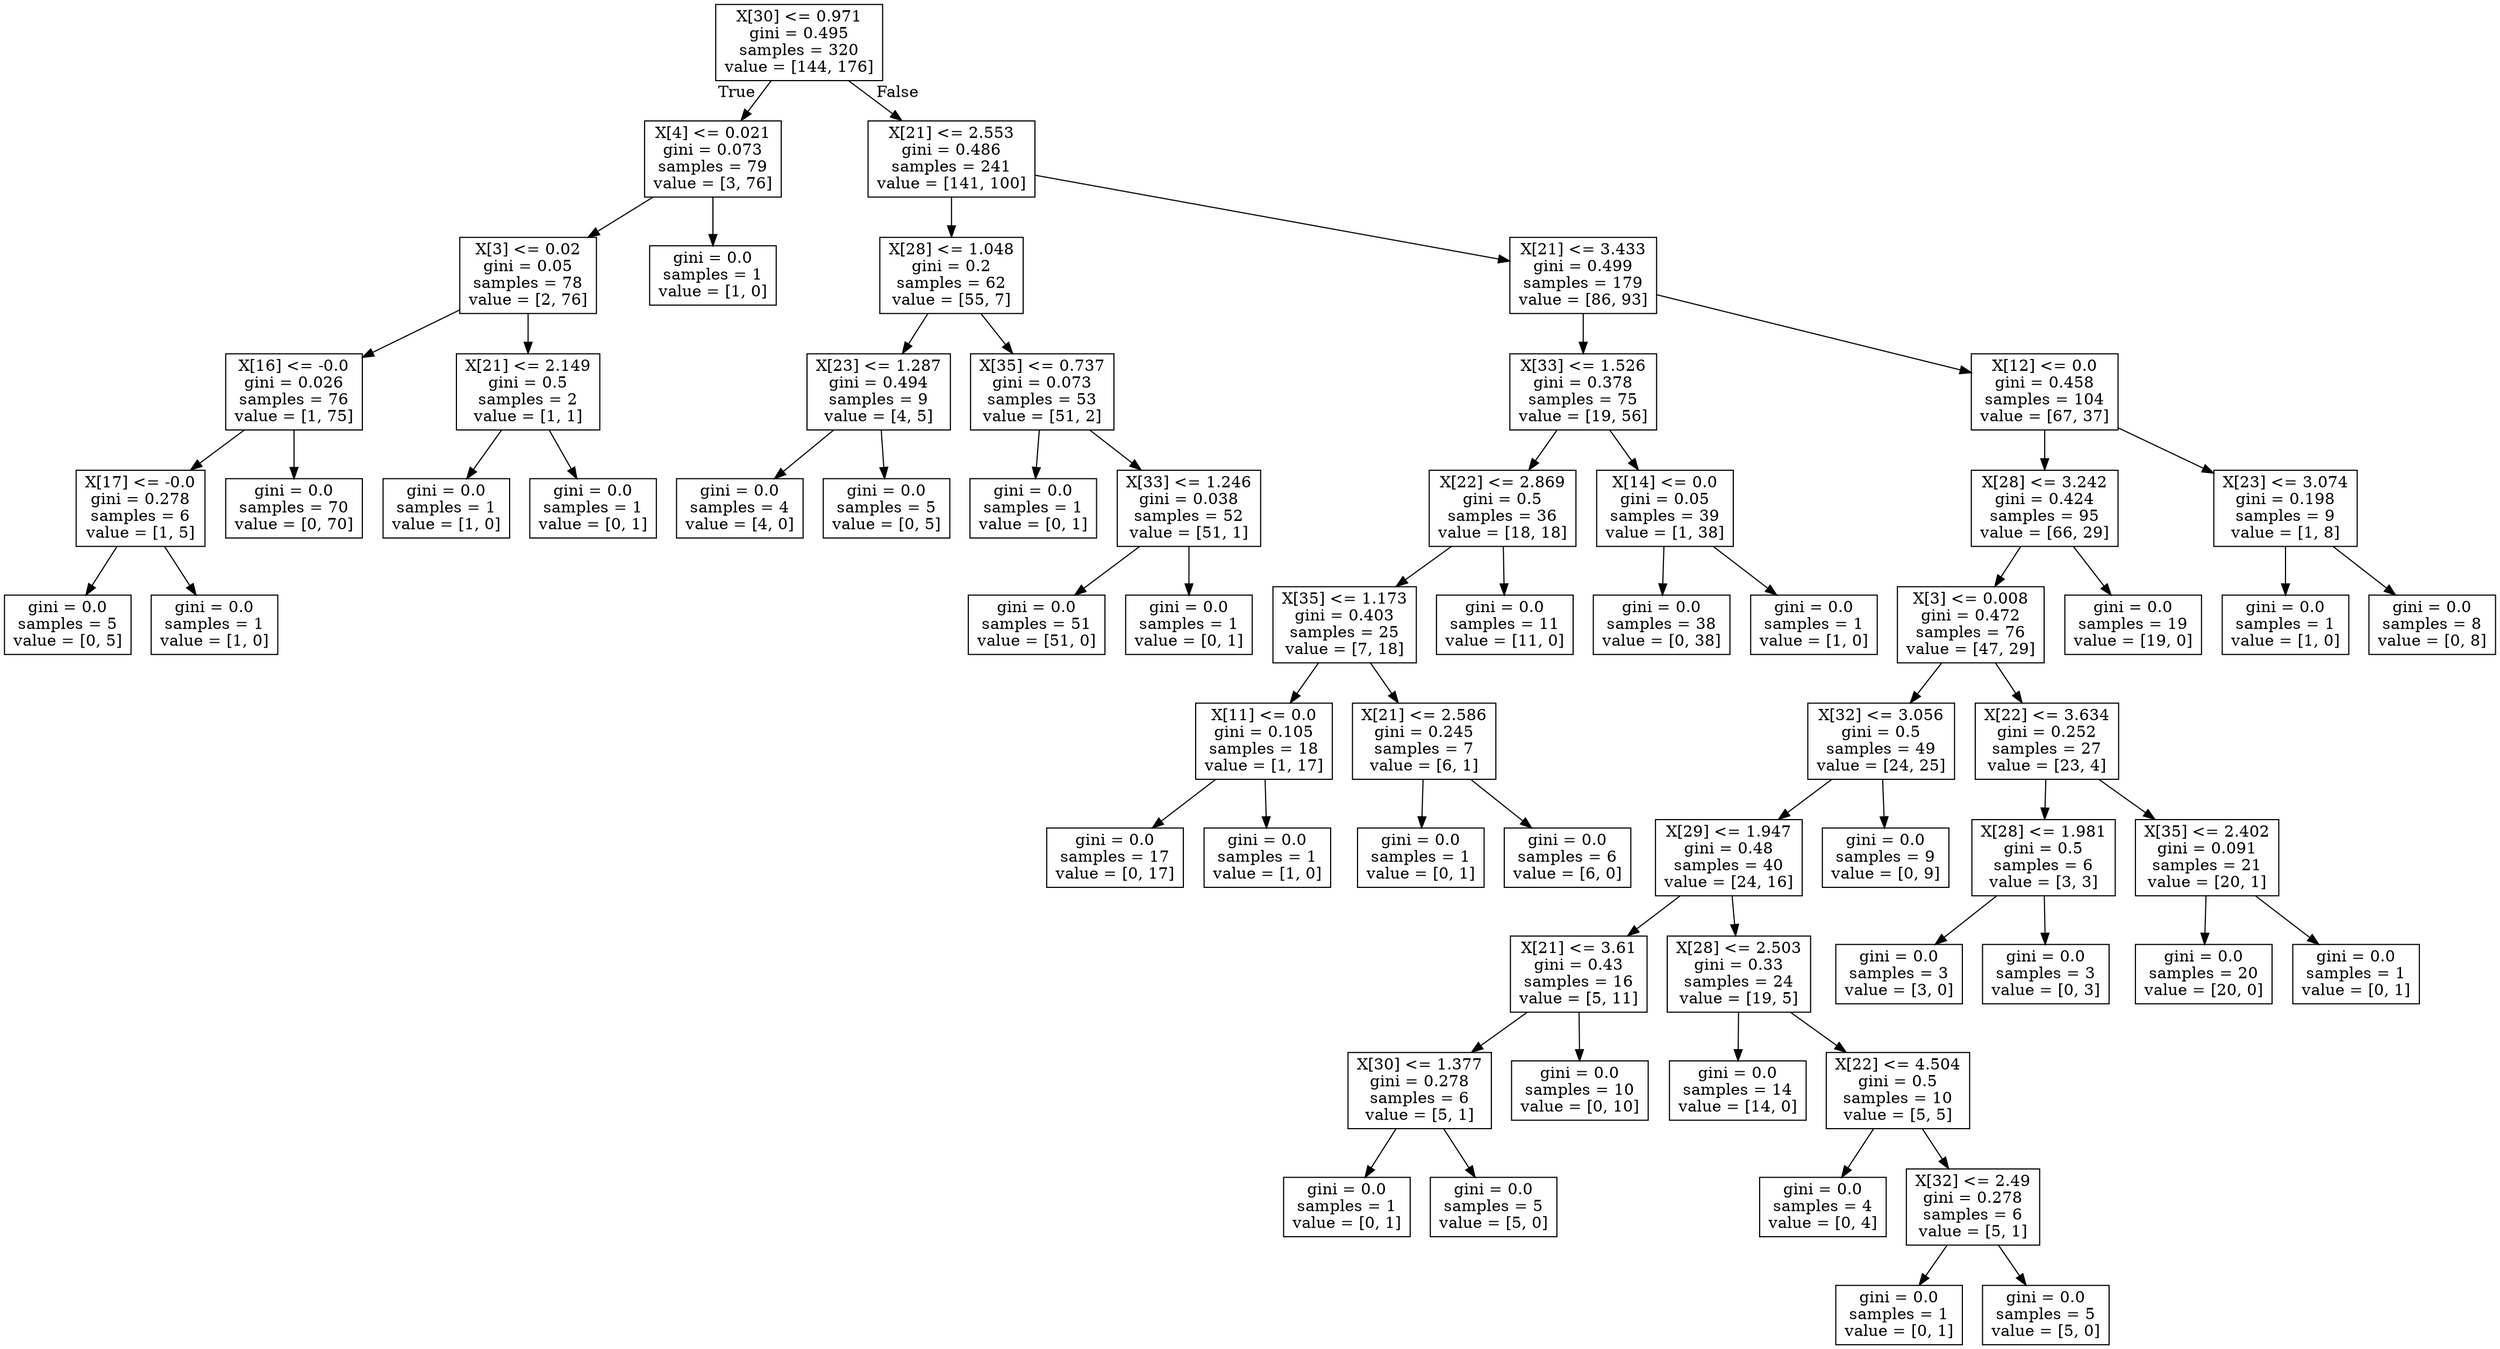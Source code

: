 digraph Tree {
node [shape=box] ;
0 [label="X[30] <= 0.971\ngini = 0.495\nsamples = 320\nvalue = [144, 176]"] ;
1 [label="X[4] <= 0.021\ngini = 0.073\nsamples = 79\nvalue = [3, 76]"] ;
0 -> 1 [labeldistance=2.5, labelangle=45, headlabel="True"] ;
2 [label="X[3] <= 0.02\ngini = 0.05\nsamples = 78\nvalue = [2, 76]"] ;
1 -> 2 ;
3 [label="X[16] <= -0.0\ngini = 0.026\nsamples = 76\nvalue = [1, 75]"] ;
2 -> 3 ;
4 [label="X[17] <= -0.0\ngini = 0.278\nsamples = 6\nvalue = [1, 5]"] ;
3 -> 4 ;
5 [label="gini = 0.0\nsamples = 5\nvalue = [0, 5]"] ;
4 -> 5 ;
6 [label="gini = 0.0\nsamples = 1\nvalue = [1, 0]"] ;
4 -> 6 ;
7 [label="gini = 0.0\nsamples = 70\nvalue = [0, 70]"] ;
3 -> 7 ;
8 [label="X[21] <= 2.149\ngini = 0.5\nsamples = 2\nvalue = [1, 1]"] ;
2 -> 8 ;
9 [label="gini = 0.0\nsamples = 1\nvalue = [1, 0]"] ;
8 -> 9 ;
10 [label="gini = 0.0\nsamples = 1\nvalue = [0, 1]"] ;
8 -> 10 ;
11 [label="gini = 0.0\nsamples = 1\nvalue = [1, 0]"] ;
1 -> 11 ;
12 [label="X[21] <= 2.553\ngini = 0.486\nsamples = 241\nvalue = [141, 100]"] ;
0 -> 12 [labeldistance=2.5, labelangle=-45, headlabel="False"] ;
13 [label="X[28] <= 1.048\ngini = 0.2\nsamples = 62\nvalue = [55, 7]"] ;
12 -> 13 ;
14 [label="X[23] <= 1.287\ngini = 0.494\nsamples = 9\nvalue = [4, 5]"] ;
13 -> 14 ;
15 [label="gini = 0.0\nsamples = 4\nvalue = [4, 0]"] ;
14 -> 15 ;
16 [label="gini = 0.0\nsamples = 5\nvalue = [0, 5]"] ;
14 -> 16 ;
17 [label="X[35] <= 0.737\ngini = 0.073\nsamples = 53\nvalue = [51, 2]"] ;
13 -> 17 ;
18 [label="gini = 0.0\nsamples = 1\nvalue = [0, 1]"] ;
17 -> 18 ;
19 [label="X[33] <= 1.246\ngini = 0.038\nsamples = 52\nvalue = [51, 1]"] ;
17 -> 19 ;
20 [label="gini = 0.0\nsamples = 51\nvalue = [51, 0]"] ;
19 -> 20 ;
21 [label="gini = 0.0\nsamples = 1\nvalue = [0, 1]"] ;
19 -> 21 ;
22 [label="X[21] <= 3.433\ngini = 0.499\nsamples = 179\nvalue = [86, 93]"] ;
12 -> 22 ;
23 [label="X[33] <= 1.526\ngini = 0.378\nsamples = 75\nvalue = [19, 56]"] ;
22 -> 23 ;
24 [label="X[22] <= 2.869\ngini = 0.5\nsamples = 36\nvalue = [18, 18]"] ;
23 -> 24 ;
25 [label="X[35] <= 1.173\ngini = 0.403\nsamples = 25\nvalue = [7, 18]"] ;
24 -> 25 ;
26 [label="X[11] <= 0.0\ngini = 0.105\nsamples = 18\nvalue = [1, 17]"] ;
25 -> 26 ;
27 [label="gini = 0.0\nsamples = 17\nvalue = [0, 17]"] ;
26 -> 27 ;
28 [label="gini = 0.0\nsamples = 1\nvalue = [1, 0]"] ;
26 -> 28 ;
29 [label="X[21] <= 2.586\ngini = 0.245\nsamples = 7\nvalue = [6, 1]"] ;
25 -> 29 ;
30 [label="gini = 0.0\nsamples = 1\nvalue = [0, 1]"] ;
29 -> 30 ;
31 [label="gini = 0.0\nsamples = 6\nvalue = [6, 0]"] ;
29 -> 31 ;
32 [label="gini = 0.0\nsamples = 11\nvalue = [11, 0]"] ;
24 -> 32 ;
33 [label="X[14] <= 0.0\ngini = 0.05\nsamples = 39\nvalue = [1, 38]"] ;
23 -> 33 ;
34 [label="gini = 0.0\nsamples = 38\nvalue = [0, 38]"] ;
33 -> 34 ;
35 [label="gini = 0.0\nsamples = 1\nvalue = [1, 0]"] ;
33 -> 35 ;
36 [label="X[12] <= 0.0\ngini = 0.458\nsamples = 104\nvalue = [67, 37]"] ;
22 -> 36 ;
37 [label="X[28] <= 3.242\ngini = 0.424\nsamples = 95\nvalue = [66, 29]"] ;
36 -> 37 ;
38 [label="X[3] <= 0.008\ngini = 0.472\nsamples = 76\nvalue = [47, 29]"] ;
37 -> 38 ;
39 [label="X[32] <= 3.056\ngini = 0.5\nsamples = 49\nvalue = [24, 25]"] ;
38 -> 39 ;
40 [label="X[29] <= 1.947\ngini = 0.48\nsamples = 40\nvalue = [24, 16]"] ;
39 -> 40 ;
41 [label="X[21] <= 3.61\ngini = 0.43\nsamples = 16\nvalue = [5, 11]"] ;
40 -> 41 ;
42 [label="X[30] <= 1.377\ngini = 0.278\nsamples = 6\nvalue = [5, 1]"] ;
41 -> 42 ;
43 [label="gini = 0.0\nsamples = 1\nvalue = [0, 1]"] ;
42 -> 43 ;
44 [label="gini = 0.0\nsamples = 5\nvalue = [5, 0]"] ;
42 -> 44 ;
45 [label="gini = 0.0\nsamples = 10\nvalue = [0, 10]"] ;
41 -> 45 ;
46 [label="X[28] <= 2.503\ngini = 0.33\nsamples = 24\nvalue = [19, 5]"] ;
40 -> 46 ;
47 [label="gini = 0.0\nsamples = 14\nvalue = [14, 0]"] ;
46 -> 47 ;
48 [label="X[22] <= 4.504\ngini = 0.5\nsamples = 10\nvalue = [5, 5]"] ;
46 -> 48 ;
49 [label="gini = 0.0\nsamples = 4\nvalue = [0, 4]"] ;
48 -> 49 ;
50 [label="X[32] <= 2.49\ngini = 0.278\nsamples = 6\nvalue = [5, 1]"] ;
48 -> 50 ;
51 [label="gini = 0.0\nsamples = 1\nvalue = [0, 1]"] ;
50 -> 51 ;
52 [label="gini = 0.0\nsamples = 5\nvalue = [5, 0]"] ;
50 -> 52 ;
53 [label="gini = 0.0\nsamples = 9\nvalue = [0, 9]"] ;
39 -> 53 ;
54 [label="X[22] <= 3.634\ngini = 0.252\nsamples = 27\nvalue = [23, 4]"] ;
38 -> 54 ;
55 [label="X[28] <= 1.981\ngini = 0.5\nsamples = 6\nvalue = [3, 3]"] ;
54 -> 55 ;
56 [label="gini = 0.0\nsamples = 3\nvalue = [3, 0]"] ;
55 -> 56 ;
57 [label="gini = 0.0\nsamples = 3\nvalue = [0, 3]"] ;
55 -> 57 ;
58 [label="X[35] <= 2.402\ngini = 0.091\nsamples = 21\nvalue = [20, 1]"] ;
54 -> 58 ;
59 [label="gini = 0.0\nsamples = 20\nvalue = [20, 0]"] ;
58 -> 59 ;
60 [label="gini = 0.0\nsamples = 1\nvalue = [0, 1]"] ;
58 -> 60 ;
61 [label="gini = 0.0\nsamples = 19\nvalue = [19, 0]"] ;
37 -> 61 ;
62 [label="X[23] <= 3.074\ngini = 0.198\nsamples = 9\nvalue = [1, 8]"] ;
36 -> 62 ;
63 [label="gini = 0.0\nsamples = 1\nvalue = [1, 0]"] ;
62 -> 63 ;
64 [label="gini = 0.0\nsamples = 8\nvalue = [0, 8]"] ;
62 -> 64 ;
}